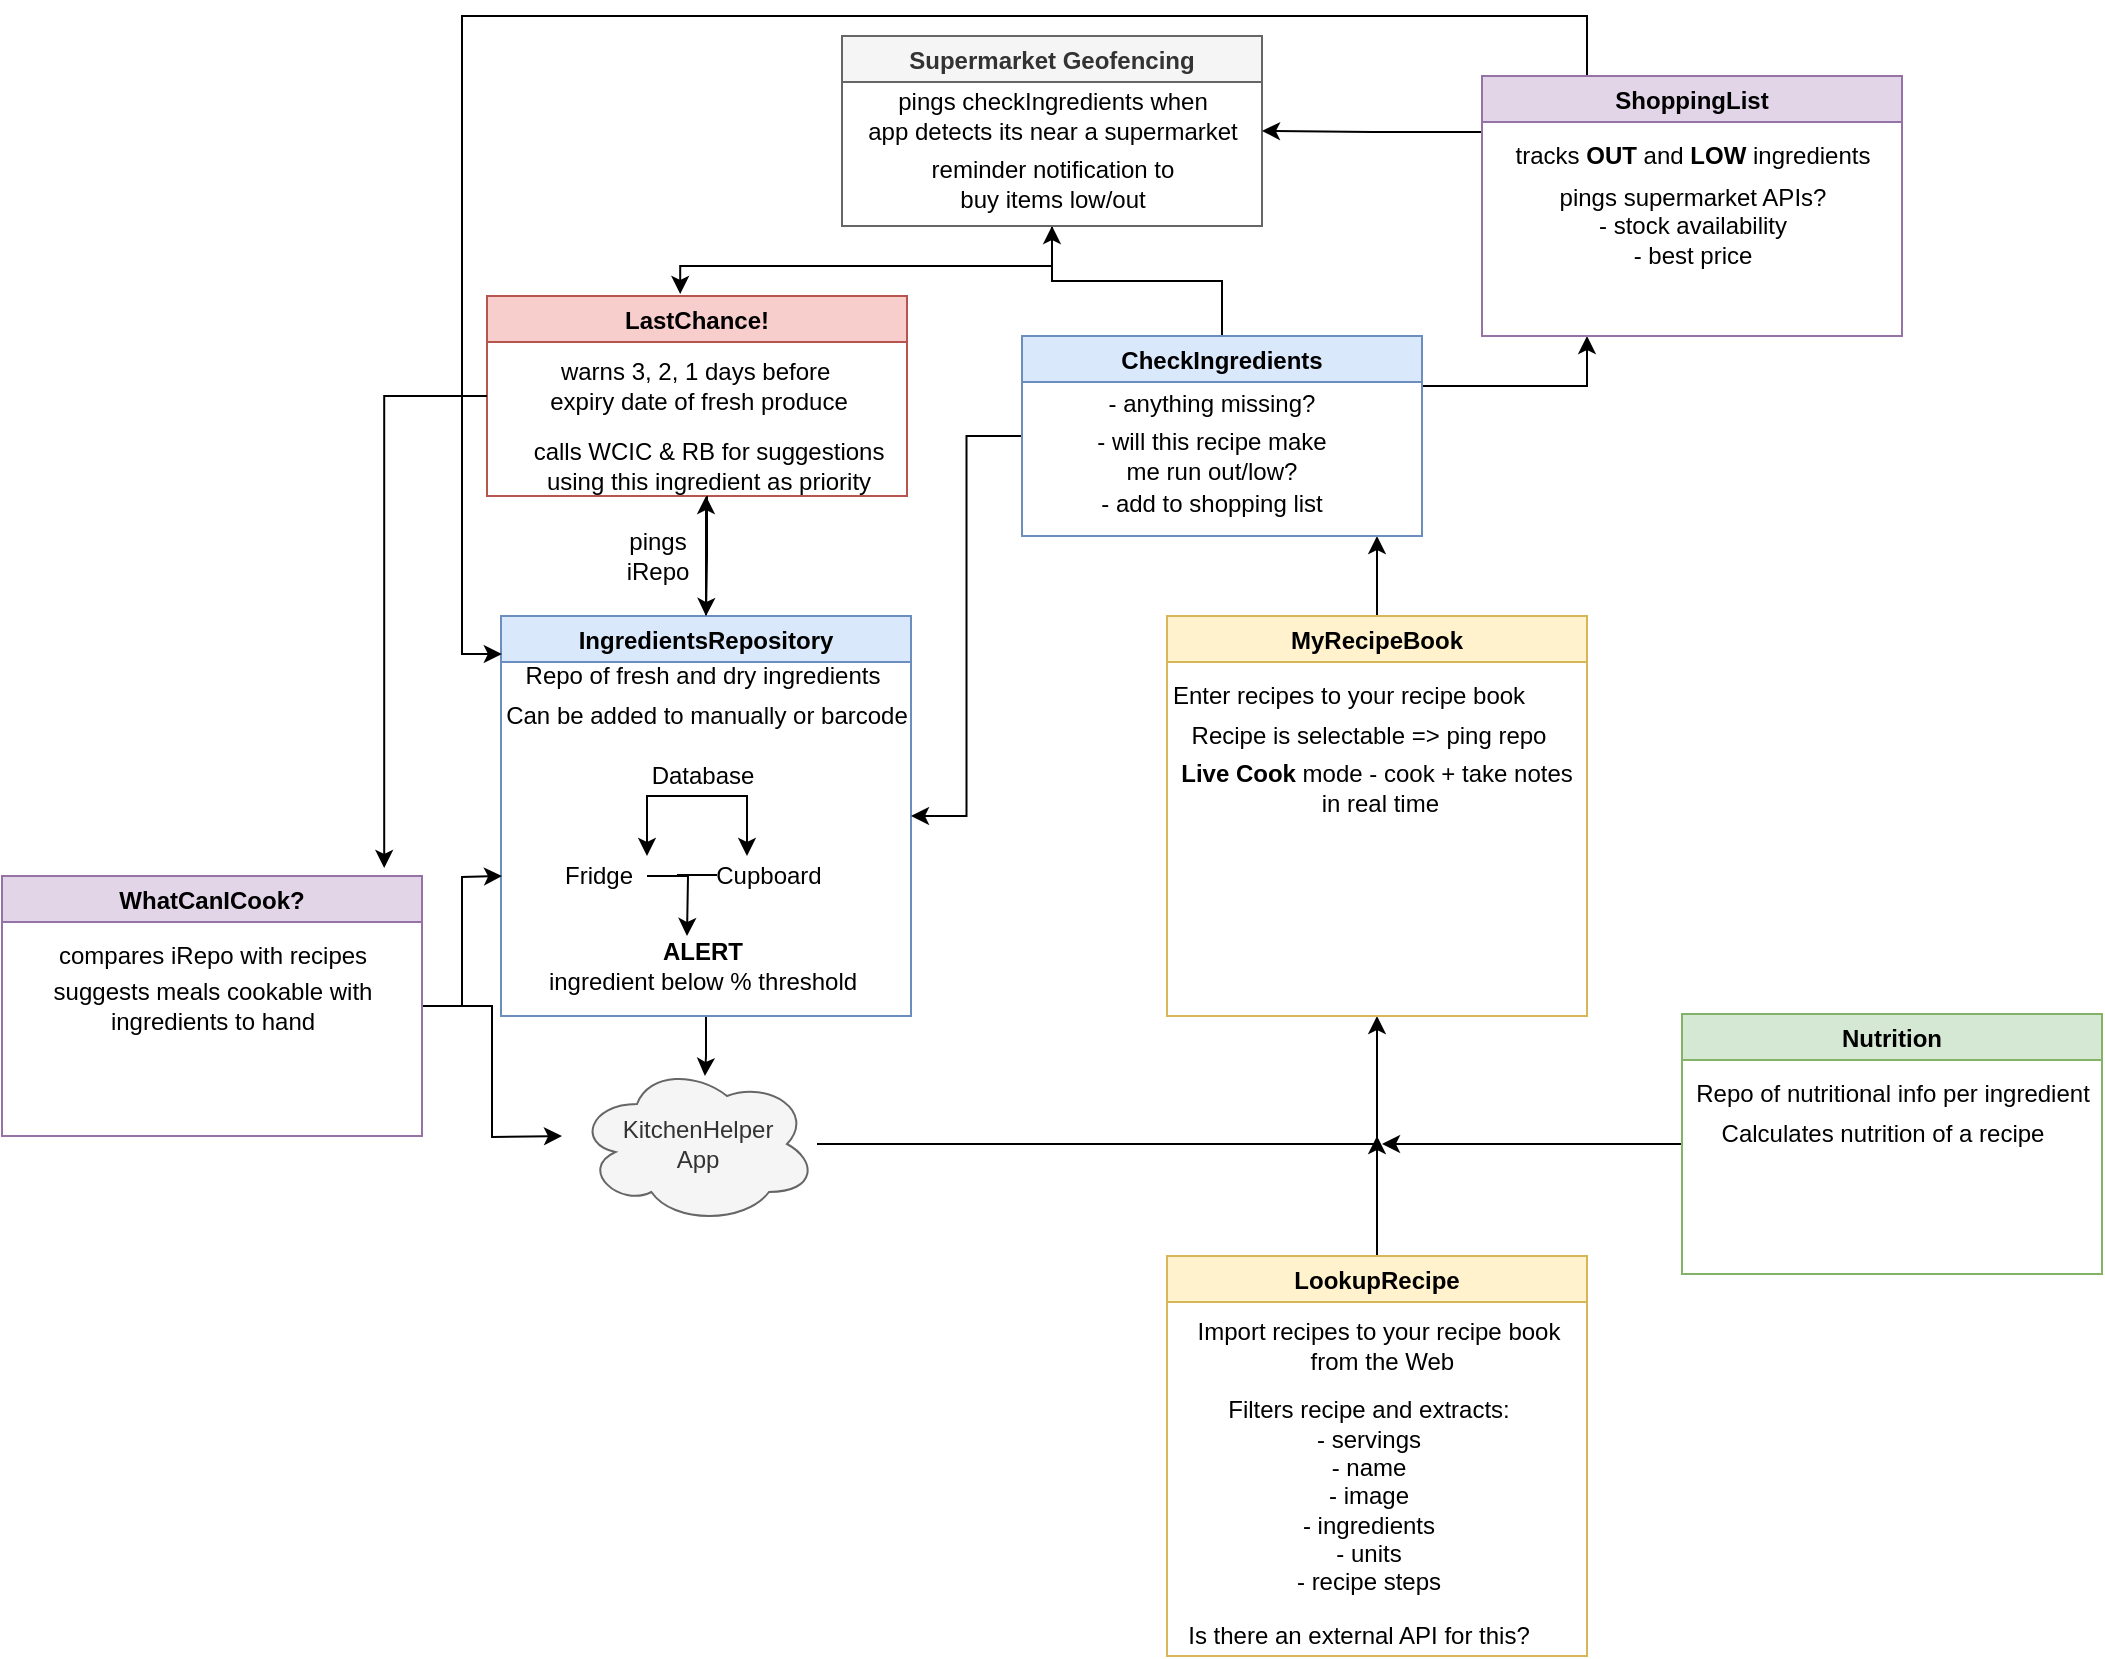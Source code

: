 <mxfile version="14.8.0" type="github">
  <diagram id="C5RBs43oDa-KdzZeNtuy" name="Page-1">
    <mxGraphModel dx="2066" dy="1958" grid="1" gridSize="10" guides="1" tooltips="1" connect="1" arrows="1" fold="1" page="1" pageScale="1" pageWidth="1169" pageHeight="827" math="0" shadow="0">
      <root>
        <mxCell id="WIyWlLk6GJQsqaUBKTNV-0" />
        <mxCell id="WIyWlLk6GJQsqaUBKTNV-1" parent="WIyWlLk6GJQsqaUBKTNV-0" />
        <mxCell id="CvALPrKDwg2GNkAODaw3-17" style="edgeStyle=orthogonalEdgeStyle;rounded=0;orthogonalLoop=1;jettySize=auto;html=1;" edge="1" parent="WIyWlLk6GJQsqaUBKTNV-1" source="CvALPrKDwg2GNkAODaw3-0" target="CvALPrKDwg2GNkAODaw3-18">
          <mxGeometry relative="1" as="geometry">
            <mxPoint x="662.5" y="310" as="targetPoint" />
          </mxGeometry>
        </mxCell>
        <mxCell id="CvALPrKDwg2GNkAODaw3-0" value="KitchenHelper&lt;br&gt;App" style="ellipse;shape=cloud;whiteSpace=wrap;html=1;fillColor=#f5f5f5;strokeColor=#666666;fontColor=#333333;" vertex="1" parent="WIyWlLk6GJQsqaUBKTNV-1">
          <mxGeometry x="387.5" y="334" width="120" height="80" as="geometry" />
        </mxCell>
        <mxCell id="CvALPrKDwg2GNkAODaw3-16" style="edgeStyle=orthogonalEdgeStyle;rounded=0;orthogonalLoop=1;jettySize=auto;html=1;entryX=0.533;entryY=0.075;entryDx=0;entryDy=0;entryPerimeter=0;" edge="1" parent="WIyWlLk6GJQsqaUBKTNV-1" source="CvALPrKDwg2GNkAODaw3-2" target="CvALPrKDwg2GNkAODaw3-0">
          <mxGeometry relative="1" as="geometry" />
        </mxCell>
        <mxCell id="CvALPrKDwg2GNkAODaw3-68" style="edgeStyle=orthogonalEdgeStyle;rounded=0;orthogonalLoop=1;jettySize=auto;html=1;" edge="1" parent="WIyWlLk6GJQsqaUBKTNV-1" source="CvALPrKDwg2GNkAODaw3-2">
          <mxGeometry relative="1" as="geometry">
            <mxPoint x="452" y="50" as="targetPoint" />
          </mxGeometry>
        </mxCell>
        <mxCell id="CvALPrKDwg2GNkAODaw3-2" value="IngredientsRepository" style="swimlane;fillColor=#dae8fc;strokeColor=#6c8ebf;" vertex="1" parent="WIyWlLk6GJQsqaUBKTNV-1">
          <mxGeometry x="349.5" y="110" width="205" height="200" as="geometry" />
        </mxCell>
        <mxCell id="CvALPrKDwg2GNkAODaw3-3" value="Database" style="text;html=1;align=center;verticalAlign=middle;resizable=0;points=[];autosize=1;strokeColor=none;" vertex="1" parent="CvALPrKDwg2GNkAODaw3-2">
          <mxGeometry x="65" y="70" width="70" height="20" as="geometry" />
        </mxCell>
        <mxCell id="CvALPrKDwg2GNkAODaw3-15" value="&lt;b&gt;ALERT&lt;/b&gt;&lt;br&gt;ingredient below % threshold" style="text;html=1;align=center;verticalAlign=middle;resizable=0;points=[];autosize=1;strokeColor=none;" vertex="1" parent="CvALPrKDwg2GNkAODaw3-2">
          <mxGeometry x="15" y="160" width="170" height="30" as="geometry" />
        </mxCell>
        <mxCell id="CvALPrKDwg2GNkAODaw3-21" value="Repo of fresh and dry ingredients" style="text;html=1;align=center;verticalAlign=middle;resizable=0;points=[];autosize=1;strokeColor=none;" vertex="1" parent="CvALPrKDwg2GNkAODaw3-2">
          <mxGeometry x="5" y="20" width="190" height="20" as="geometry" />
        </mxCell>
        <mxCell id="CvALPrKDwg2GNkAODaw3-22" value="Can be added to manually or barcode" style="text;html=1;align=center;verticalAlign=middle;resizable=0;points=[];autosize=1;strokeColor=none;" vertex="1" parent="CvALPrKDwg2GNkAODaw3-2">
          <mxGeometry x="-7.5" y="40" width="220" height="20" as="geometry" />
        </mxCell>
        <mxCell id="CvALPrKDwg2GNkAODaw3-6" style="edgeStyle=orthogonalEdgeStyle;rounded=0;orthogonalLoop=1;jettySize=auto;html=1;" edge="1" parent="WIyWlLk6GJQsqaUBKTNV-1">
          <mxGeometry relative="1" as="geometry">
            <mxPoint x="472.5" y="230" as="targetPoint" />
            <mxPoint x="447.5" y="200" as="sourcePoint" />
          </mxGeometry>
        </mxCell>
        <mxCell id="CvALPrKDwg2GNkAODaw3-7" style="edgeStyle=orthogonalEdgeStyle;rounded=0;orthogonalLoop=1;jettySize=auto;html=1;" edge="1" parent="WIyWlLk6GJQsqaUBKTNV-1">
          <mxGeometry relative="1" as="geometry">
            <mxPoint x="422.5" y="230" as="targetPoint" />
            <mxPoint x="447.5" y="200" as="sourcePoint" />
          </mxGeometry>
        </mxCell>
        <mxCell id="CvALPrKDwg2GNkAODaw3-10" style="edgeStyle=orthogonalEdgeStyle;rounded=0;orthogonalLoop=1;jettySize=auto;html=1;" edge="1" parent="WIyWlLk6GJQsqaUBKTNV-1" source="CvALPrKDwg2GNkAODaw3-8">
          <mxGeometry relative="1" as="geometry">
            <mxPoint x="442.5" y="270" as="targetPoint" />
          </mxGeometry>
        </mxCell>
        <mxCell id="CvALPrKDwg2GNkAODaw3-8" value="Fridge" style="text;html=1;align=center;verticalAlign=middle;resizable=0;points=[];autosize=1;strokeColor=none;" vertex="1" parent="WIyWlLk6GJQsqaUBKTNV-1">
          <mxGeometry x="372.5" y="230" width="50" height="20" as="geometry" />
        </mxCell>
        <mxCell id="CvALPrKDwg2GNkAODaw3-9" value="Cupboard" style="text;html=1;align=center;verticalAlign=middle;resizable=0;points=[];autosize=1;strokeColor=none;" vertex="1" parent="WIyWlLk6GJQsqaUBKTNV-1">
          <mxGeometry x="447.5" y="230" width="70" height="20" as="geometry" />
        </mxCell>
        <mxCell id="CvALPrKDwg2GNkAODaw3-13" value="" style="endArrow=none;html=1;" edge="1" parent="WIyWlLk6GJQsqaUBKTNV-1">
          <mxGeometry width="50" height="50" relative="1" as="geometry">
            <mxPoint x="437.5" y="239.5" as="sourcePoint" />
            <mxPoint x="457.5" y="239.5" as="targetPoint" />
          </mxGeometry>
        </mxCell>
        <mxCell id="CvALPrKDwg2GNkAODaw3-61" style="edgeStyle=orthogonalEdgeStyle;rounded=0;orthogonalLoop=1;jettySize=auto;html=1;" edge="1" parent="WIyWlLk6GJQsqaUBKTNV-1" source="CvALPrKDwg2GNkAODaw3-18">
          <mxGeometry relative="1" as="geometry">
            <mxPoint x="787.5" y="70" as="targetPoint" />
          </mxGeometry>
        </mxCell>
        <mxCell id="CvALPrKDwg2GNkAODaw3-18" value="MyRecipeBook" style="swimlane;fillColor=#fff2cc;strokeColor=#d6b656;" vertex="1" parent="WIyWlLk6GJQsqaUBKTNV-1">
          <mxGeometry x="682.5" y="110" width="210" height="200" as="geometry" />
        </mxCell>
        <mxCell id="CvALPrKDwg2GNkAODaw3-23" value="Recipe is selectable =&amp;gt; ping repo" style="text;html=1;align=center;verticalAlign=middle;resizable=0;points=[];autosize=1;strokeColor=none;" vertex="1" parent="CvALPrKDwg2GNkAODaw3-18">
          <mxGeometry x="5" y="50" width="190" height="20" as="geometry" />
        </mxCell>
        <mxCell id="CvALPrKDwg2GNkAODaw3-20" value="Enter recipes to your recipe book" style="text;html=1;align=center;verticalAlign=middle;resizable=0;points=[];autosize=1;strokeColor=none;" vertex="1" parent="CvALPrKDwg2GNkAODaw3-18">
          <mxGeometry x="-5" y="30" width="190" height="20" as="geometry" />
        </mxCell>
        <mxCell id="CvALPrKDwg2GNkAODaw3-32" value="&lt;b&gt;Live Cook&lt;/b&gt;&amp;nbsp;mode - cook + take notes&lt;br&gt;&amp;nbsp;in real time" style="text;html=1;align=center;verticalAlign=middle;resizable=0;points=[];autosize=1;strokeColor=none;" vertex="1" parent="CvALPrKDwg2GNkAODaw3-18">
          <mxGeometry x="-1" y="71" width="210" height="30" as="geometry" />
        </mxCell>
        <mxCell id="CvALPrKDwg2GNkAODaw3-37" style="edgeStyle=orthogonalEdgeStyle;rounded=0;orthogonalLoop=1;jettySize=auto;html=1;" edge="1" parent="WIyWlLk6GJQsqaUBKTNV-1" source="CvALPrKDwg2GNkAODaw3-33">
          <mxGeometry relative="1" as="geometry">
            <mxPoint x="787.5" y="370" as="targetPoint" />
          </mxGeometry>
        </mxCell>
        <mxCell id="CvALPrKDwg2GNkAODaw3-33" value="LookupRecipe" style="swimlane;fillColor=#fff2cc;strokeColor=#d6b656;" vertex="1" parent="WIyWlLk6GJQsqaUBKTNV-1">
          <mxGeometry x="682.5" y="430" width="210" height="200" as="geometry" />
        </mxCell>
        <mxCell id="CvALPrKDwg2GNkAODaw3-35" value="Import recipes to your recipe book&lt;br&gt;&amp;nbsp;from the Web" style="text;html=1;align=center;verticalAlign=middle;resizable=0;points=[];autosize=1;strokeColor=none;" vertex="1" parent="CvALPrKDwg2GNkAODaw3-33">
          <mxGeometry x="5" y="30" width="200" height="30" as="geometry" />
        </mxCell>
        <mxCell id="CvALPrKDwg2GNkAODaw3-38" value="Filters recipe and extracts:&lt;br&gt;- servings&lt;br&gt;- name&lt;br&gt;- image&lt;br&gt;- ingredients&lt;br&gt;- units&lt;br&gt;- recipe steps" style="text;html=1;align=center;verticalAlign=middle;resizable=0;points=[];autosize=1;strokeColor=none;" vertex="1" parent="CvALPrKDwg2GNkAODaw3-33">
          <mxGeometry x="20" y="70" width="160" height="100" as="geometry" />
        </mxCell>
        <mxCell id="CvALPrKDwg2GNkAODaw3-65" value="Is there an external API for this?" style="text;html=1;align=center;verticalAlign=middle;resizable=0;points=[];autosize=1;strokeColor=none;" vertex="1" parent="CvALPrKDwg2GNkAODaw3-33">
          <mxGeometry y="180" width="190" height="20" as="geometry" />
        </mxCell>
        <mxCell id="CvALPrKDwg2GNkAODaw3-44" style="edgeStyle=orthogonalEdgeStyle;rounded=0;orthogonalLoop=1;jettySize=auto;html=1;" edge="1" parent="WIyWlLk6GJQsqaUBKTNV-1" source="CvALPrKDwg2GNkAODaw3-39">
          <mxGeometry relative="1" as="geometry">
            <mxPoint x="790" y="374" as="targetPoint" />
          </mxGeometry>
        </mxCell>
        <mxCell id="CvALPrKDwg2GNkAODaw3-39" value="Nutrition" style="swimlane;fillColor=#d5e8d4;strokeColor=#82b366;" vertex="1" parent="WIyWlLk6GJQsqaUBKTNV-1">
          <mxGeometry x="940" y="309" width="210" height="130" as="geometry" />
        </mxCell>
        <mxCell id="CvALPrKDwg2GNkAODaw3-40" value="Calculates nutrition of a recipe" style="text;html=1;align=center;verticalAlign=middle;resizable=0;points=[];autosize=1;strokeColor=none;" vertex="1" parent="CvALPrKDwg2GNkAODaw3-39">
          <mxGeometry x="10" y="50" width="180" height="20" as="geometry" />
        </mxCell>
        <mxCell id="CvALPrKDwg2GNkAODaw3-41" value="Repo of nutritional info per ingredient" style="text;html=1;align=center;verticalAlign=middle;resizable=0;points=[];autosize=1;strokeColor=none;" vertex="1" parent="CvALPrKDwg2GNkAODaw3-39">
          <mxGeometry y="30" width="210" height="20" as="geometry" />
        </mxCell>
        <mxCell id="CvALPrKDwg2GNkAODaw3-54" style="edgeStyle=orthogonalEdgeStyle;rounded=0;orthogonalLoop=1;jettySize=auto;html=1;" edge="1" parent="WIyWlLk6GJQsqaUBKTNV-1" source="CvALPrKDwg2GNkAODaw3-45">
          <mxGeometry relative="1" as="geometry">
            <mxPoint x="350" y="240" as="targetPoint" />
          </mxGeometry>
        </mxCell>
        <mxCell id="CvALPrKDwg2GNkAODaw3-55" style="edgeStyle=orthogonalEdgeStyle;rounded=0;orthogonalLoop=1;jettySize=auto;html=1;" edge="1" parent="WIyWlLk6GJQsqaUBKTNV-1" source="CvALPrKDwg2GNkAODaw3-45">
          <mxGeometry relative="1" as="geometry">
            <mxPoint x="380" y="370" as="targetPoint" />
          </mxGeometry>
        </mxCell>
        <mxCell id="CvALPrKDwg2GNkAODaw3-45" value="WhatCanICook?" style="swimlane;fillColor=#e1d5e7;strokeColor=#9673a6;" vertex="1" parent="WIyWlLk6GJQsqaUBKTNV-1">
          <mxGeometry x="100" y="240" width="210" height="130" as="geometry" />
        </mxCell>
        <mxCell id="CvALPrKDwg2GNkAODaw3-46" value="suggests meals cookable with&lt;br&gt;ingredients to hand" style="text;html=1;align=center;verticalAlign=middle;resizable=0;points=[];autosize=1;strokeColor=none;" vertex="1" parent="CvALPrKDwg2GNkAODaw3-45">
          <mxGeometry x="20" y="50" width="170" height="30" as="geometry" />
        </mxCell>
        <mxCell id="CvALPrKDwg2GNkAODaw3-47" value="compares iRepo with recipes" style="text;html=1;align=center;verticalAlign=middle;resizable=0;points=[];autosize=1;strokeColor=none;" vertex="1" parent="CvALPrKDwg2GNkAODaw3-45">
          <mxGeometry x="20" y="30" width="170" height="20" as="geometry" />
        </mxCell>
        <mxCell id="CvALPrKDwg2GNkAODaw3-48" value="LastChance!" style="swimlane;fillColor=#f8cecc;strokeColor=#b85450;" vertex="1" parent="WIyWlLk6GJQsqaUBKTNV-1">
          <mxGeometry x="342.5" y="-50" width="210" height="100" as="geometry" />
        </mxCell>
        <mxCell id="CvALPrKDwg2GNkAODaw3-50" value="warns 3, 2, 1 days before&amp;nbsp;&lt;br&gt;expiry date of fresh produce" style="text;html=1;align=center;verticalAlign=middle;resizable=0;points=[];autosize=1;strokeColor=none;" vertex="1" parent="CvALPrKDwg2GNkAODaw3-48">
          <mxGeometry x="25" y="30" width="160" height="30" as="geometry" />
        </mxCell>
        <mxCell id="CvALPrKDwg2GNkAODaw3-51" value="calls WCIC &amp;amp; RB for suggestions&lt;br&gt;using this ingredient as priority" style="text;html=1;align=center;verticalAlign=middle;resizable=0;points=[];autosize=1;strokeColor=none;" vertex="1" parent="CvALPrKDwg2GNkAODaw3-48">
          <mxGeometry x="15" y="70" width="190" height="30" as="geometry" />
        </mxCell>
        <mxCell id="CvALPrKDwg2GNkAODaw3-53" style="edgeStyle=orthogonalEdgeStyle;rounded=0;orthogonalLoop=1;jettySize=auto;html=1;entryX=0.91;entryY=-0.031;entryDx=0;entryDy=0;entryPerimeter=0;exitX=0;exitY=0.5;exitDx=0;exitDy=0;" edge="1" parent="WIyWlLk6GJQsqaUBKTNV-1" source="CvALPrKDwg2GNkAODaw3-48" target="CvALPrKDwg2GNkAODaw3-45">
          <mxGeometry relative="1" as="geometry">
            <mxPoint x="340" y="-5" as="sourcePoint" />
          </mxGeometry>
        </mxCell>
        <mxCell id="CvALPrKDwg2GNkAODaw3-63" style="edgeStyle=orthogonalEdgeStyle;rounded=0;orthogonalLoop=1;jettySize=auto;html=1;entryX=1;entryY=0.5;entryDx=0;entryDy=0;" edge="1" parent="WIyWlLk6GJQsqaUBKTNV-1" source="CvALPrKDwg2GNkAODaw3-57" target="CvALPrKDwg2GNkAODaw3-2">
          <mxGeometry relative="1" as="geometry" />
        </mxCell>
        <mxCell id="CvALPrKDwg2GNkAODaw3-75" style="edgeStyle=orthogonalEdgeStyle;rounded=0;orthogonalLoop=1;jettySize=auto;html=1;exitX=0.5;exitY=0;exitDx=0;exitDy=0;entryX=0.5;entryY=1;entryDx=0;entryDy=0;" edge="1" parent="WIyWlLk6GJQsqaUBKTNV-1" source="CvALPrKDwg2GNkAODaw3-57" target="CvALPrKDwg2GNkAODaw3-70">
          <mxGeometry relative="1" as="geometry" />
        </mxCell>
        <mxCell id="CvALPrKDwg2GNkAODaw3-82" style="edgeStyle=orthogonalEdgeStyle;rounded=0;orthogonalLoop=1;jettySize=auto;html=1;exitX=1;exitY=0.25;exitDx=0;exitDy=0;entryX=0.25;entryY=1;entryDx=0;entryDy=0;" edge="1" parent="WIyWlLk6GJQsqaUBKTNV-1" source="CvALPrKDwg2GNkAODaw3-57" target="CvALPrKDwg2GNkAODaw3-78">
          <mxGeometry relative="1" as="geometry" />
        </mxCell>
        <mxCell id="CvALPrKDwg2GNkAODaw3-57" value="CheckIngredients" style="swimlane;fillColor=#dae8fc;strokeColor=#6c8ebf;" vertex="1" parent="WIyWlLk6GJQsqaUBKTNV-1">
          <mxGeometry x="610" y="-30" width="200" height="100" as="geometry" />
        </mxCell>
        <mxCell id="CvALPrKDwg2GNkAODaw3-28" value="- anything missing?" style="text;html=1;strokeColor=none;fillColor=none;align=center;verticalAlign=middle;whiteSpace=wrap;rounded=0;" vertex="1" parent="CvALPrKDwg2GNkAODaw3-57">
          <mxGeometry x="30" y="24" width="130" height="20" as="geometry" />
        </mxCell>
        <mxCell id="CvALPrKDwg2GNkAODaw3-29" value="- will this recipe make me run out/low?" style="text;html=1;strokeColor=none;fillColor=none;align=center;verticalAlign=middle;whiteSpace=wrap;rounded=0;" vertex="1" parent="CvALPrKDwg2GNkAODaw3-57">
          <mxGeometry x="30" y="50" width="130" height="20" as="geometry" />
        </mxCell>
        <mxCell id="CvALPrKDwg2GNkAODaw3-30" value="- add to shopping list" style="text;html=1;strokeColor=none;fillColor=none;align=center;verticalAlign=middle;whiteSpace=wrap;rounded=0;" vertex="1" parent="CvALPrKDwg2GNkAODaw3-57">
          <mxGeometry x="30" y="74" width="130" height="20" as="geometry" />
        </mxCell>
        <mxCell id="CvALPrKDwg2GNkAODaw3-60" value="&lt;span style=&quot;color: rgba(0 , 0 , 0 , 0) ; font-family: monospace ; font-size: 0px&quot;&gt;%3CmxGraphModel%3E%3Croot%3E%3CmxCell%20id%3D%220%22%2F%3E%3CmxCell%20id%3D%221%22%20parent%3D%220%22%2F%3E%3CmxCell%20id%3D%222%22%20value%3D%22-%20anything%20missing%3F%22%20style%3D%22text%3Bhtml%3D1%3BstrokeColor%3Dnone%3BfillColor%3Dnone%3Balign%3Dcenter%3BverticalAlign%3Dmiddle%3BwhiteSpace%3Dwrap%3Brounded%3D0%3B%22%20vertex%3D%221%22%20parent%3D%221%22%3E%3CmxGeometry%20x%3D%22552.5%22%20y%3D%22180%22%20width%3D%22130%22%20height%3D%2220%22%20as%3D%22geometry%22%2F%3E%3C%2FmxCell%3E%3CmxCell%20id%3D%223%22%20value%3D%22-%20will%20this%20recipe%20make%20me%20run%20out%2Flow%3F%22%20style%3D%22text%3Bhtml%3D1%3BstrokeColor%3Dnone%3BfillColor%3Dnone%3Balign%3Dcenter%3BverticalAlign%3Dmiddle%3BwhiteSpace%3Dwrap%3Brounded%3D0%3B%22%20vertex%3D%221%22%20parent%3D%221%22%3E%3CmxGeometry%20x%3D%22552.5%22%20y%3D%22210%22%20width%3D%22130%22%20height%3D%2220%22%20as%3D%22geometry%22%2F%3E%3C%2FmxCell%3E%3CmxCell%20id%3D%224%22%20value%3D%22-%20add%20to%20shopping%20list%22%20style%3D%22text%3Bhtml%3D1%3BstrokeColor%3Dnone%3BfillColor%3Dnone%3Balign%3Dcenter%3BverticalAlign%3Dmiddle%3BwhiteSpace%3Dwrap%3Brounded%3D0%3B%22%20vertex%3D%221%22%20parent%3D%221%22%3E%3CmxGeometry%20x%3D%22552.5%22%20y%3D%22240%22%20width%3D%22130%22%20height%3D%2220%22%20as%3D%22geometry%22%2F%3E%3C%2FmxCell%3E%3C%2Froot%3E%3C%2FmxGraphModel%3E&lt;/span&gt;" style="text;html=1;align=center;verticalAlign=middle;resizable=0;points=[];autosize=1;strokeColor=none;" vertex="1" parent="WIyWlLk6GJQsqaUBKTNV-1">
          <mxGeometry x="680" y="20" width="20" height="20" as="geometry" />
        </mxCell>
        <mxCell id="CvALPrKDwg2GNkAODaw3-64" style="edgeStyle=orthogonalEdgeStyle;rounded=0;orthogonalLoop=1;jettySize=auto;html=1;entryX=0.5;entryY=0;entryDx=0;entryDy=0;" edge="1" parent="WIyWlLk6GJQsqaUBKTNV-1" source="CvALPrKDwg2GNkAODaw3-51" target="CvALPrKDwg2GNkAODaw3-2">
          <mxGeometry relative="1" as="geometry" />
        </mxCell>
        <mxCell id="CvALPrKDwg2GNkAODaw3-69" value="pings iRepo" style="text;html=1;strokeColor=none;fillColor=none;align=center;verticalAlign=middle;whiteSpace=wrap;rounded=0;" vertex="1" parent="WIyWlLk6GJQsqaUBKTNV-1">
          <mxGeometry x="407.5" y="70" width="40" height="20" as="geometry" />
        </mxCell>
        <mxCell id="CvALPrKDwg2GNkAODaw3-77" style="edgeStyle=orthogonalEdgeStyle;rounded=0;orthogonalLoop=1;jettySize=auto;html=1;entryX=0.46;entryY=-0.01;entryDx=0;entryDy=0;entryPerimeter=0;" edge="1" parent="WIyWlLk6GJQsqaUBKTNV-1" source="CvALPrKDwg2GNkAODaw3-70" target="CvALPrKDwg2GNkAODaw3-48">
          <mxGeometry relative="1" as="geometry">
            <mxPoint x="440" y="-132.5" as="targetPoint" />
            <Array as="points">
              <mxPoint x="625" y="-65" />
              <mxPoint x="439" y="-65" />
            </Array>
          </mxGeometry>
        </mxCell>
        <mxCell id="CvALPrKDwg2GNkAODaw3-70" value="Supermarket Geofencing" style="swimlane;fillColor=#f5f5f5;strokeColor=#666666;fontColor=#333333;" vertex="1" parent="WIyWlLk6GJQsqaUBKTNV-1">
          <mxGeometry x="520" y="-180" width="210" height="95" as="geometry" />
        </mxCell>
        <mxCell id="CvALPrKDwg2GNkAODaw3-72" value="pings checkIngredients when&lt;br&gt;app detects its near a supermarket" style="text;html=1;align=center;verticalAlign=middle;resizable=0;points=[];autosize=1;strokeColor=none;" vertex="1" parent="CvALPrKDwg2GNkAODaw3-70">
          <mxGeometry x="5" y="25" width="200" height="30" as="geometry" />
        </mxCell>
        <mxCell id="CvALPrKDwg2GNkAODaw3-74" value="reminder notification to&lt;br&gt;buy items low/out" style="text;html=1;align=center;verticalAlign=middle;resizable=0;points=[];autosize=1;strokeColor=none;" vertex="1" parent="CvALPrKDwg2GNkAODaw3-70">
          <mxGeometry x="35" y="59" width="140" height="30" as="geometry" />
        </mxCell>
        <mxCell id="CvALPrKDwg2GNkAODaw3-83" style="edgeStyle=orthogonalEdgeStyle;rounded=0;orthogonalLoop=1;jettySize=auto;html=1;exitX=0;exitY=0.25;exitDx=0;exitDy=0;entryX=1;entryY=0.5;entryDx=0;entryDy=0;" edge="1" parent="WIyWlLk6GJQsqaUBKTNV-1" source="CvALPrKDwg2GNkAODaw3-78" target="CvALPrKDwg2GNkAODaw3-70">
          <mxGeometry relative="1" as="geometry">
            <Array as="points">
              <mxPoint x="840" y="-132" />
              <mxPoint x="785" y="-132" />
            </Array>
          </mxGeometry>
        </mxCell>
        <mxCell id="CvALPrKDwg2GNkAODaw3-85" style="edgeStyle=orthogonalEdgeStyle;rounded=0;orthogonalLoop=1;jettySize=auto;html=1;exitX=0.25;exitY=0;exitDx=0;exitDy=0;entryX=0.002;entryY=0.095;entryDx=0;entryDy=0;entryPerimeter=0;" edge="1" parent="WIyWlLk6GJQsqaUBKTNV-1" source="CvALPrKDwg2GNkAODaw3-78" target="CvALPrKDwg2GNkAODaw3-2">
          <mxGeometry relative="1" as="geometry">
            <mxPoint x="450" y="-220" as="targetPoint" />
            <Array as="points">
              <mxPoint x="893" y="-190" />
              <mxPoint x="330" y="-190" />
              <mxPoint x="330" y="129" />
            </Array>
          </mxGeometry>
        </mxCell>
        <mxCell id="CvALPrKDwg2GNkAODaw3-78" value="ShoppingList" style="swimlane;fillColor=#e1d5e7;strokeColor=#9673a6;" vertex="1" parent="WIyWlLk6GJQsqaUBKTNV-1">
          <mxGeometry x="840" y="-160" width="210" height="130" as="geometry" />
        </mxCell>
        <mxCell id="CvALPrKDwg2GNkAODaw3-79" value="pings supermarket APIs?&lt;br&gt;- stock availability&lt;br&gt;- best price" style="text;html=1;align=center;verticalAlign=middle;resizable=0;points=[];autosize=1;strokeColor=none;" vertex="1" parent="CvALPrKDwg2GNkAODaw3-78">
          <mxGeometry x="30" y="50" width="150" height="50" as="geometry" />
        </mxCell>
        <mxCell id="CvALPrKDwg2GNkAODaw3-80" value="tracks &lt;b&gt;OUT&lt;/b&gt;&amp;nbsp;and &lt;b&gt;LOW&lt;/b&gt;&amp;nbsp;ingredients" style="text;html=1;align=center;verticalAlign=middle;resizable=0;points=[];autosize=1;strokeColor=none;" vertex="1" parent="CvALPrKDwg2GNkAODaw3-78">
          <mxGeometry x="10" y="30" width="190" height="20" as="geometry" />
        </mxCell>
      </root>
    </mxGraphModel>
  </diagram>
</mxfile>
